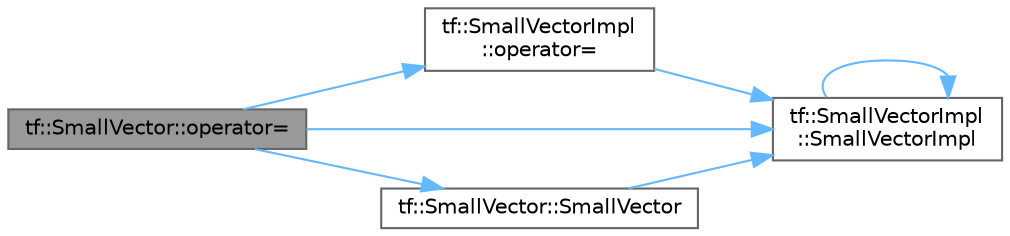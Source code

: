 digraph "tf::SmallVector::operator="
{
 // LATEX_PDF_SIZE
  bgcolor="transparent";
  edge [fontname=Helvetica,fontsize=10,labelfontname=Helvetica,labelfontsize=10];
  node [fontname=Helvetica,fontsize=10,shape=box,height=0.2,width=0.4];
  rankdir="LR";
  Node1 [id="Node000001",label="tf::SmallVector::operator=",height=0.2,width=0.4,color="gray40", fillcolor="grey60", style="filled", fontcolor="black",tooltip="replaces the contents with the contents of RHS using move semantics"];
  Node1 -> Node2 [id="edge7_Node000001_Node000002",color="steelblue1",style="solid",tooltip=" "];
  Node2 [id="Node000002",label="tf::SmallVectorImpl\l::operator=",height=0.2,width=0.4,color="grey40", fillcolor="white", style="filled",URL="$classtf_1_1_small_vector_impl.html#ab764f3caa54f42dfa241b7693ec87cf6",tooltip=" "];
  Node2 -> Node3 [id="edge8_Node000002_Node000003",color="steelblue1",style="solid",tooltip=" "];
  Node3 [id="Node000003",label="tf::SmallVectorImpl\l::SmallVectorImpl",height=0.2,width=0.4,color="grey40", fillcolor="white", style="filled",URL="$classtf_1_1_small_vector_impl.html#a54467e7ac16f186941e384eb25557830",tooltip=" "];
  Node3 -> Node3 [id="edge9_Node000003_Node000003",color="steelblue1",style="solid",tooltip=" "];
  Node1 -> Node4 [id="edge10_Node000001_Node000004",color="steelblue1",style="solid",tooltip=" "];
  Node4 [id="Node000004",label="tf::SmallVector::SmallVector",height=0.2,width=0.4,color="grey40", fillcolor="white", style="filled",URL="$classtf_1_1_small_vector.html#a7948bf82d89a97740fc6ae7eb484a14d",tooltip="constructs an empty vector"];
  Node4 -> Node3 [id="edge11_Node000004_Node000003",color="steelblue1",style="solid",tooltip=" "];
  Node1 -> Node3 [id="edge12_Node000001_Node000003",color="steelblue1",style="solid",tooltip=" "];
}
